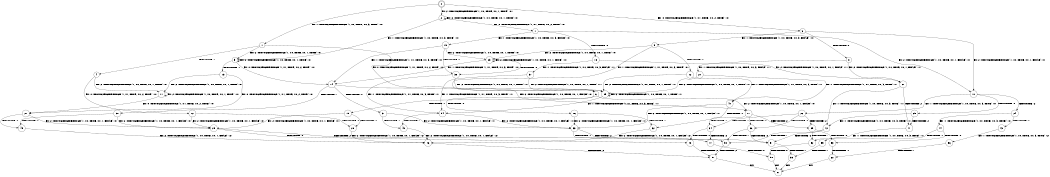 digraph BCG {
size = "7, 10.5";
center = TRUE;
node [shape = circle];
0 [peripheries = 2];
0 -> 1 [label = "EX !1 !ATOMIC_EXCH_BRANCH (1, +0, TRUE, +0, 3, TRUE) !:0:"];
0 -> 2 [label = "EX !2 !ATOMIC_EXCH_BRANCH (1, +0, TRUE, +0, 1, TRUE) !:0:"];
0 -> 3 [label = "EX !0 !ATOMIC_EXCH_BRANCH (1, +1, TRUE, +0, 2, TRUE) !:0:"];
1 -> 4 [label = "TERMINATE !1"];
1 -> 5 [label = "EX !2 !ATOMIC_EXCH_BRANCH (1, +0, TRUE, +0, 1, TRUE) !:0:"];
1 -> 6 [label = "EX !0 !ATOMIC_EXCH_BRANCH (1, +1, TRUE, +0, 2, TRUE) !:0:"];
2 -> 5 [label = "EX !1 !ATOMIC_EXCH_BRANCH (1, +0, TRUE, +0, 3, TRUE) !:0:"];
2 -> 7 [label = "EX !0 !ATOMIC_EXCH_BRANCH (1, +1, TRUE, +0, 2, TRUE) !:0:"];
2 -> 2 [label = "EX !2 !ATOMIC_EXCH_BRANCH (1, +0, TRUE, +0, 1, TRUE) !:0:"];
3 -> 8 [label = "TERMINATE !0"];
3 -> 9 [label = "EX !1 !ATOMIC_EXCH_BRANCH (1, +0, TRUE, +0, 3, FALSE) !:0:"];
3 -> 10 [label = "EX !2 !ATOMIC_EXCH_BRANCH (1, +0, TRUE, +0, 1, FALSE) !:0:"];
4 -> 11 [label = "EX !2 !ATOMIC_EXCH_BRANCH (1, +0, TRUE, +0, 1, TRUE) !:0:"];
4 -> 12 [label = "EX !0 !ATOMIC_EXCH_BRANCH (1, +1, TRUE, +0, 2, TRUE) !:0:"];
5 -> 13 [label = "TERMINATE !1"];
5 -> 14 [label = "EX !0 !ATOMIC_EXCH_BRANCH (1, +1, TRUE, +0, 2, TRUE) !:0:"];
5 -> 5 [label = "EX !2 !ATOMIC_EXCH_BRANCH (1, +0, TRUE, +0, 1, TRUE) !:0:"];
6 -> 15 [label = "TERMINATE !1"];
6 -> 16 [label = "TERMINATE !0"];
6 -> 17 [label = "EX !2 !ATOMIC_EXCH_BRANCH (1, +0, TRUE, +0, 1, FALSE) !:0:"];
7 -> 18 [label = "TERMINATE !0"];
7 -> 19 [label = "EX !1 !ATOMIC_EXCH_BRANCH (1, +0, TRUE, +0, 3, FALSE) !:0:"];
7 -> 10 [label = "EX !2 !ATOMIC_EXCH_BRANCH (1, +0, TRUE, +0, 1, FALSE) !:0:"];
8 -> 20 [label = "EX !1 !ATOMIC_EXCH_BRANCH (1, +0, TRUE, +0, 3, FALSE) !:1:"];
8 -> 21 [label = "EX !2 !ATOMIC_EXCH_BRANCH (1, +0, TRUE, +0, 1, FALSE) !:1:"];
9 -> 22 [label = "TERMINATE !0"];
9 -> 23 [label = "EX !2 !ATOMIC_EXCH_BRANCH (1, +0, TRUE, +0, 1, TRUE) !:0:"];
9 -> 6 [label = "EX !1 !ATOMIC_EXCH_BRANCH (1, +1, TRUE, +0, 3, TRUE) !:0:"];
10 -> 24 [label = "TERMINATE !2"];
10 -> 25 [label = "TERMINATE !0"];
10 -> 26 [label = "EX !1 !ATOMIC_EXCH_BRANCH (1, +0, TRUE, +0, 3, TRUE) !:0:"];
11 -> 27 [label = "EX !0 !ATOMIC_EXCH_BRANCH (1, +1, TRUE, +0, 2, TRUE) !:0:"];
11 -> 11 [label = "EX !2 !ATOMIC_EXCH_BRANCH (1, +0, TRUE, +0, 1, TRUE) !:0:"];
12 -> 28 [label = "TERMINATE !0"];
12 -> 29 [label = "EX !2 !ATOMIC_EXCH_BRANCH (1, +0, TRUE, +0, 1, FALSE) !:0:"];
13 -> 27 [label = "EX !0 !ATOMIC_EXCH_BRANCH (1, +1, TRUE, +0, 2, TRUE) !:0:"];
13 -> 11 [label = "EX !2 !ATOMIC_EXCH_BRANCH (1, +0, TRUE, +0, 1, TRUE) !:0:"];
14 -> 30 [label = "TERMINATE !1"];
14 -> 31 [label = "TERMINATE !0"];
14 -> 17 [label = "EX !2 !ATOMIC_EXCH_BRANCH (1, +0, TRUE, +0, 1, FALSE) !:0:"];
15 -> 28 [label = "TERMINATE !0"];
15 -> 29 [label = "EX !2 !ATOMIC_EXCH_BRANCH (1, +0, TRUE, +0, 1, FALSE) !:0:"];
16 -> 32 [label = "TERMINATE !1"];
16 -> 33 [label = "EX !2 !ATOMIC_EXCH_BRANCH (1, +0, TRUE, +0, 1, FALSE) !:1:"];
17 -> 34 [label = "TERMINATE !1"];
17 -> 35 [label = "TERMINATE !2"];
17 -> 36 [label = "TERMINATE !0"];
18 -> 37 [label = "EX !1 !ATOMIC_EXCH_BRANCH (1, +0, TRUE, +0, 3, FALSE) !:1:"];
18 -> 21 [label = "EX !2 !ATOMIC_EXCH_BRANCH (1, +0, TRUE, +0, 1, FALSE) !:1:"];
19 -> 38 [label = "TERMINATE !0"];
19 -> 23 [label = "EX !2 !ATOMIC_EXCH_BRANCH (1, +0, TRUE, +0, 1, TRUE) !:0:"];
19 -> 14 [label = "EX !1 !ATOMIC_EXCH_BRANCH (1, +1, TRUE, +0, 3, TRUE) !:0:"];
20 -> 39 [label = "EX !2 !ATOMIC_EXCH_BRANCH (1, +0, TRUE, +0, 1, TRUE) !:1:"];
20 -> 40 [label = "EX !1 !ATOMIC_EXCH_BRANCH (1, +1, TRUE, +0, 3, TRUE) !:1:"];
21 -> 41 [label = "TERMINATE !2"];
21 -> 42 [label = "EX !1 !ATOMIC_EXCH_BRANCH (1, +0, TRUE, +0, 3, TRUE) !:1:"];
22 -> 39 [label = "EX !2 !ATOMIC_EXCH_BRANCH (1, +0, TRUE, +0, 1, TRUE) !:1:"];
22 -> 40 [label = "EX !1 !ATOMIC_EXCH_BRANCH (1, +1, TRUE, +0, 3, TRUE) !:1:"];
23 -> 38 [label = "TERMINATE !0"];
23 -> 23 [label = "EX !2 !ATOMIC_EXCH_BRANCH (1, +0, TRUE, +0, 1, TRUE) !:0:"];
23 -> 14 [label = "EX !1 !ATOMIC_EXCH_BRANCH (1, +1, TRUE, +0, 3, TRUE) !:0:"];
24 -> 43 [label = "TERMINATE !0"];
24 -> 44 [label = "EX !1 !ATOMIC_EXCH_BRANCH (1, +0, TRUE, +0, 3, TRUE) !:0:"];
25 -> 41 [label = "TERMINATE !2"];
25 -> 42 [label = "EX !1 !ATOMIC_EXCH_BRANCH (1, +0, TRUE, +0, 3, TRUE) !:1:"];
26 -> 34 [label = "TERMINATE !1"];
26 -> 35 [label = "TERMINATE !2"];
26 -> 36 [label = "TERMINATE !0"];
27 -> 45 [label = "TERMINATE !0"];
27 -> 29 [label = "EX !2 !ATOMIC_EXCH_BRANCH (1, +0, TRUE, +0, 1, FALSE) !:0:"];
28 -> 46 [label = "EX !2 !ATOMIC_EXCH_BRANCH (1, +0, TRUE, +0, 1, FALSE) !:2:"];
29 -> 47 [label = "TERMINATE !2"];
29 -> 48 [label = "TERMINATE !0"];
30 -> 45 [label = "TERMINATE !0"];
30 -> 29 [label = "EX !2 !ATOMIC_EXCH_BRANCH (1, +0, TRUE, +0, 1, FALSE) !:0:"];
31 -> 49 [label = "TERMINATE !1"];
31 -> 33 [label = "EX !2 !ATOMIC_EXCH_BRANCH (1, +0, TRUE, +0, 1, FALSE) !:1:"];
32 -> 46 [label = "EX !2 !ATOMIC_EXCH_BRANCH (1, +0, TRUE, +0, 1, FALSE) !:2:"];
33 -> 50 [label = "TERMINATE !1"];
33 -> 51 [label = "TERMINATE !2"];
34 -> 47 [label = "TERMINATE !2"];
34 -> 48 [label = "TERMINATE !0"];
35 -> 52 [label = "TERMINATE !1"];
35 -> 53 [label = "TERMINATE !0"];
36 -> 50 [label = "TERMINATE !1"];
36 -> 51 [label = "TERMINATE !2"];
37 -> 39 [label = "EX !2 !ATOMIC_EXCH_BRANCH (1, +0, TRUE, +0, 1, TRUE) !:1:"];
37 -> 54 [label = "EX !1 !ATOMIC_EXCH_BRANCH (1, +1, TRUE, +0, 3, TRUE) !:1:"];
38 -> 39 [label = "EX !2 !ATOMIC_EXCH_BRANCH (1, +0, TRUE, +0, 1, TRUE) !:1:"];
38 -> 54 [label = "EX !1 !ATOMIC_EXCH_BRANCH (1, +1, TRUE, +0, 3, TRUE) !:1:"];
39 -> 39 [label = "EX !2 !ATOMIC_EXCH_BRANCH (1, +0, TRUE, +0, 1, TRUE) !:1:"];
39 -> 54 [label = "EX !1 !ATOMIC_EXCH_BRANCH (1, +1, TRUE, +0, 3, TRUE) !:1:"];
40 -> 32 [label = "TERMINATE !1"];
40 -> 33 [label = "EX !2 !ATOMIC_EXCH_BRANCH (1, +0, TRUE, +0, 1, FALSE) !:1:"];
41 -> 55 [label = "EX !1 !ATOMIC_EXCH_BRANCH (1, +0, TRUE, +0, 3, TRUE) !:1:"];
42 -> 50 [label = "TERMINATE !1"];
42 -> 51 [label = "TERMINATE !2"];
43 -> 56 [label = "EX !1 !ATOMIC_EXCH_BRANCH (1, +0, TRUE, +0, 3, TRUE) !:2:"];
44 -> 52 [label = "TERMINATE !1"];
44 -> 53 [label = "TERMINATE !0"];
45 -> 46 [label = "EX !2 !ATOMIC_EXCH_BRANCH (1, +0, TRUE, +0, 1, FALSE) !:2:"];
46 -> 57 [label = "TERMINATE !2"];
47 -> 58 [label = "TERMINATE !0"];
48 -> 57 [label = "TERMINATE !2"];
49 -> 46 [label = "EX !2 !ATOMIC_EXCH_BRANCH (1, +0, TRUE, +0, 1, FALSE) !:2:"];
50 -> 57 [label = "TERMINATE !2"];
51 -> 59 [label = "TERMINATE !1"];
52 -> 58 [label = "TERMINATE !0"];
53 -> 60 [label = "TERMINATE !1"];
54 -> 49 [label = "TERMINATE !1"];
54 -> 33 [label = "EX !2 !ATOMIC_EXCH_BRANCH (1, +0, TRUE, +0, 1, FALSE) !:1:"];
55 -> 59 [label = "TERMINATE !1"];
56 -> 60 [label = "TERMINATE !1"];
57 -> 61 [label = "exit"];
58 -> 61 [label = "exit"];
59 -> 61 [label = "exit"];
60 -> 61 [label = "exit"];
}
